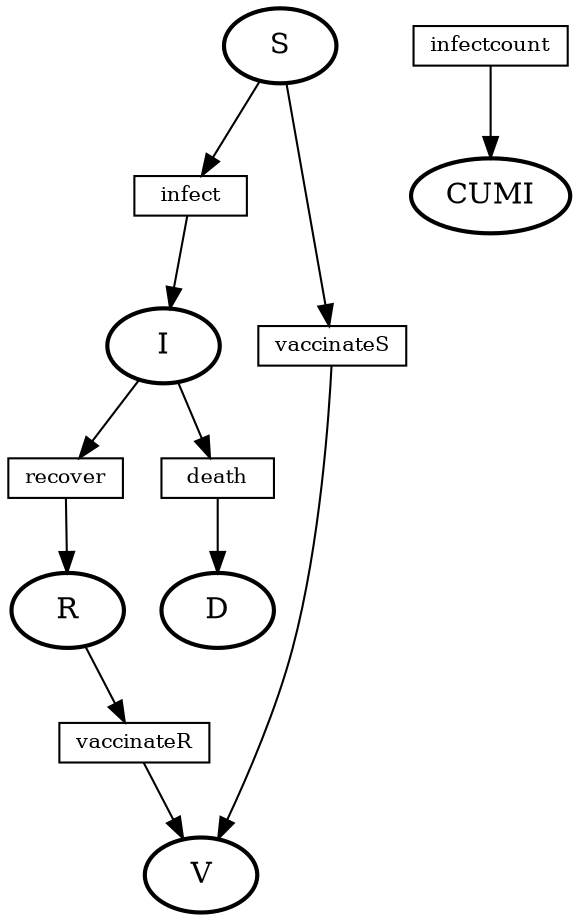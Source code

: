 /* This file was automatically generated
   by the Bio-PEPA Workbench.            */
digraph SIRDV {

S -> infect;
infect -> I;

infectcount -> CUMI;

I -> recover;
recover -> R;

I -> death;
death -> D;

S -> vaccinateS;
vaccinateS -> V;

R -> vaccinateR;
vaccinateR -> V;

infect [shape=box,fontsize=10,height=.2,label="infect"];
infectcount [shape=box,fontsize=10,height=.2,label="infectcount"];
recover [shape=box,fontsize=10,height=.2,label="recover"];
death [shape=box,fontsize=10,height=.2,label="death"];
vaccinateS [shape=box,fontsize=10,height=.2,label="vaccinateS"];
vaccinateR [shape=box,fontsize=10,height=.2,label="vaccinateR"];
S [style=bold,label="S"];
I [style=bold,label="I"];
R [style=bold,label="R"];
D [style=bold,label="D"];
V [style=bold,label="V"];
CUMI [style=bold,label="CUMI"];

}
